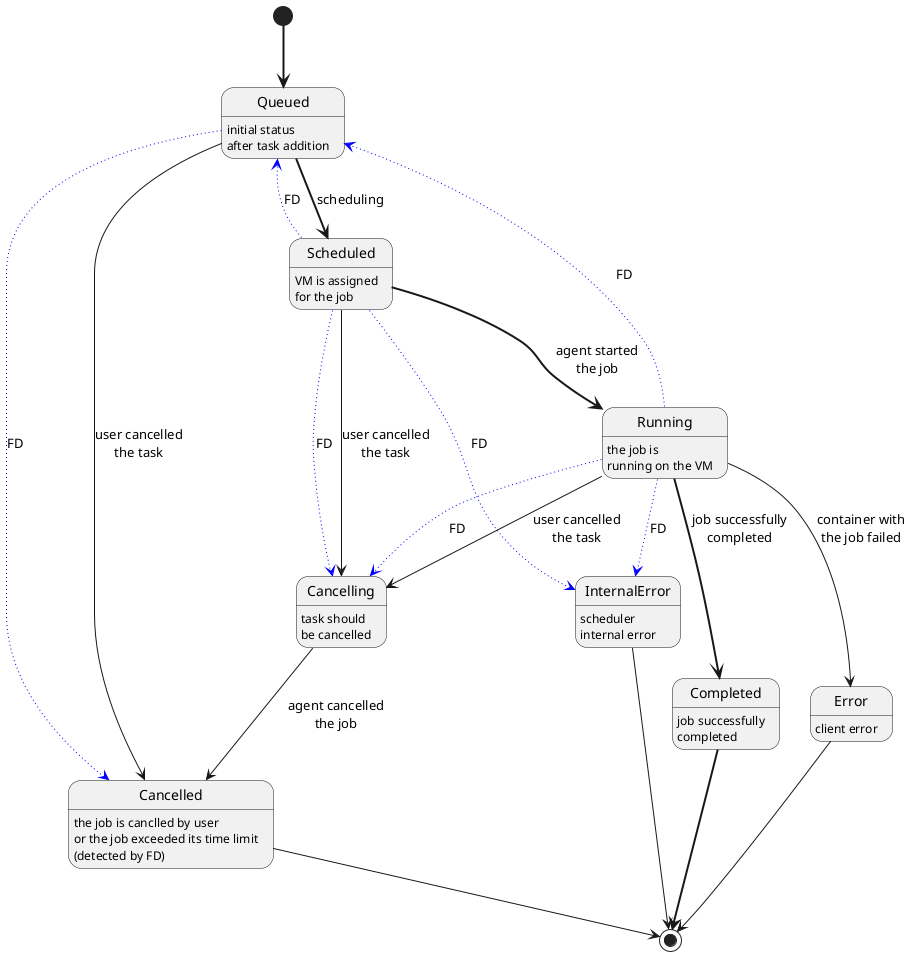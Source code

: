 @startuml
[*] -[bold]down-> Queued
Queued : initial status
Queued : after task addition

Queued -[bold]down-> Scheduled : scheduling
Scheduled : VM is assigned
Scheduled : for the job

Queued -[dotted,#blue]-> Cancelled : FD
Running -[dotted,#blue]-> Cancelling : FD
Scheduled -[dotted,#blue]-> Cancelling : FD
Queued -> Cancelled : user cancelled\nthe task
Running -> Cancelling : user cancelled\nthe task
Scheduled -> Cancelling : user cancelled\nthe task

Scheduled -[bold]down-> Running : agent started\nthe job
Running : the job is\nrunning on the VM
Running -[bold]down-> Completed : job successfully\ncompleted

Running -[dotted,#blue]-> Queued : FD
Scheduled -[dotted,#blue]-> Queued : FD

Running --> Error : container with\nthe job failed

Running -[dotted,#blue]-> InternalError : FD
Scheduled -[dotted,#blue]-> InternalError : FD

Cancelling: task should
Cancelling: be cancelled
Cancelling -down-> Cancelled : agent cancelled\nthe job

Completed -[bold]-> [*]
Completed : job successfully\ncompleted
Error -> [*]
Error: client error
InternalError -> [*]
InternalError: scheduler\ninternal error
Cancelled -down-> [*]
Cancelled: the job is canclled by user\nor the job exceeded its time limit\n(detected by FD)
@enduml
